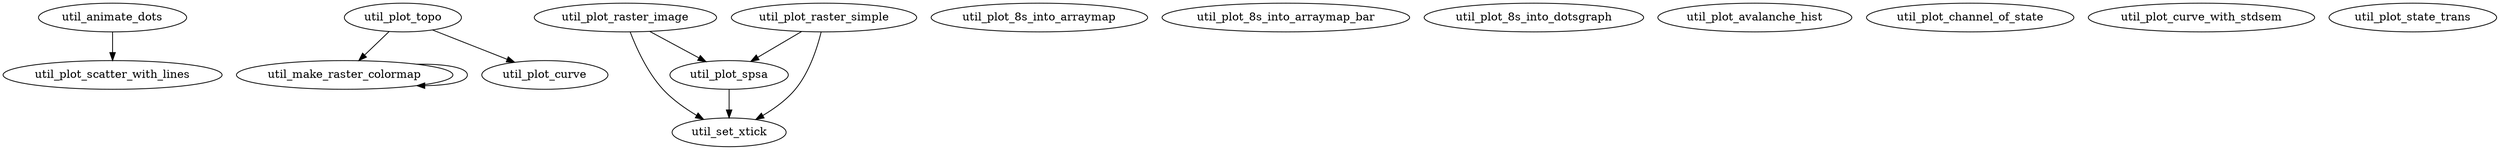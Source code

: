 /* Created by mdot for Matlab */
digraph m2html {
  util_animate_dots -> util_plot_scatter_with_lines;
  util_make_raster_colormap -> util_make_raster_colormap;
  util_plot_raster_image -> util_plot_spsa;
  util_plot_raster_image -> util_set_xtick;
  util_plot_raster_simple -> util_plot_spsa;
  util_plot_raster_simple -> util_set_xtick;
  util_plot_spsa -> util_set_xtick;
  util_plot_topo -> util_make_raster_colormap;
  util_plot_topo -> util_plot_curve;

  util_animate_dots [URL="util_animate_dots.html"];
  util_make_raster_colormap [URL="util_make_raster_colormap.html"];
  util_plot_8s_into_arraymap [URL="util_plot_8s_into_arraymap.html"];
  util_plot_8s_into_arraymap_bar [URL="util_plot_8s_into_arraymap_bar.html"];
  util_plot_8s_into_dotsgraph [URL="util_plot_8s_into_dotsgraph.html"];
  util_plot_avalanche_hist [URL="util_plot_avalanche_hist.html"];
  util_plot_channel_of_state [URL="util_plot_channel_of_state.html"];
  util_plot_curve [URL="util_plot_curve.html"];
  util_plot_curve_with_stdsem [URL="util_plot_curve_with_stdsem.html"];
  util_plot_raster_image [URL="util_plot_raster_image.html"];
  util_plot_raster_simple [URL="util_plot_raster_simple.html"];
  util_plot_scatter_with_lines [URL="util_plot_scatter_with_lines.html"];
  util_plot_spsa [URL="util_plot_spsa.html"];
  util_plot_state_trans [URL="util_plot_state_trans.html"];
  util_plot_topo [URL="util_plot_topo.html"];
  util_set_xtick [URL="util_set_xtick.html"];
}